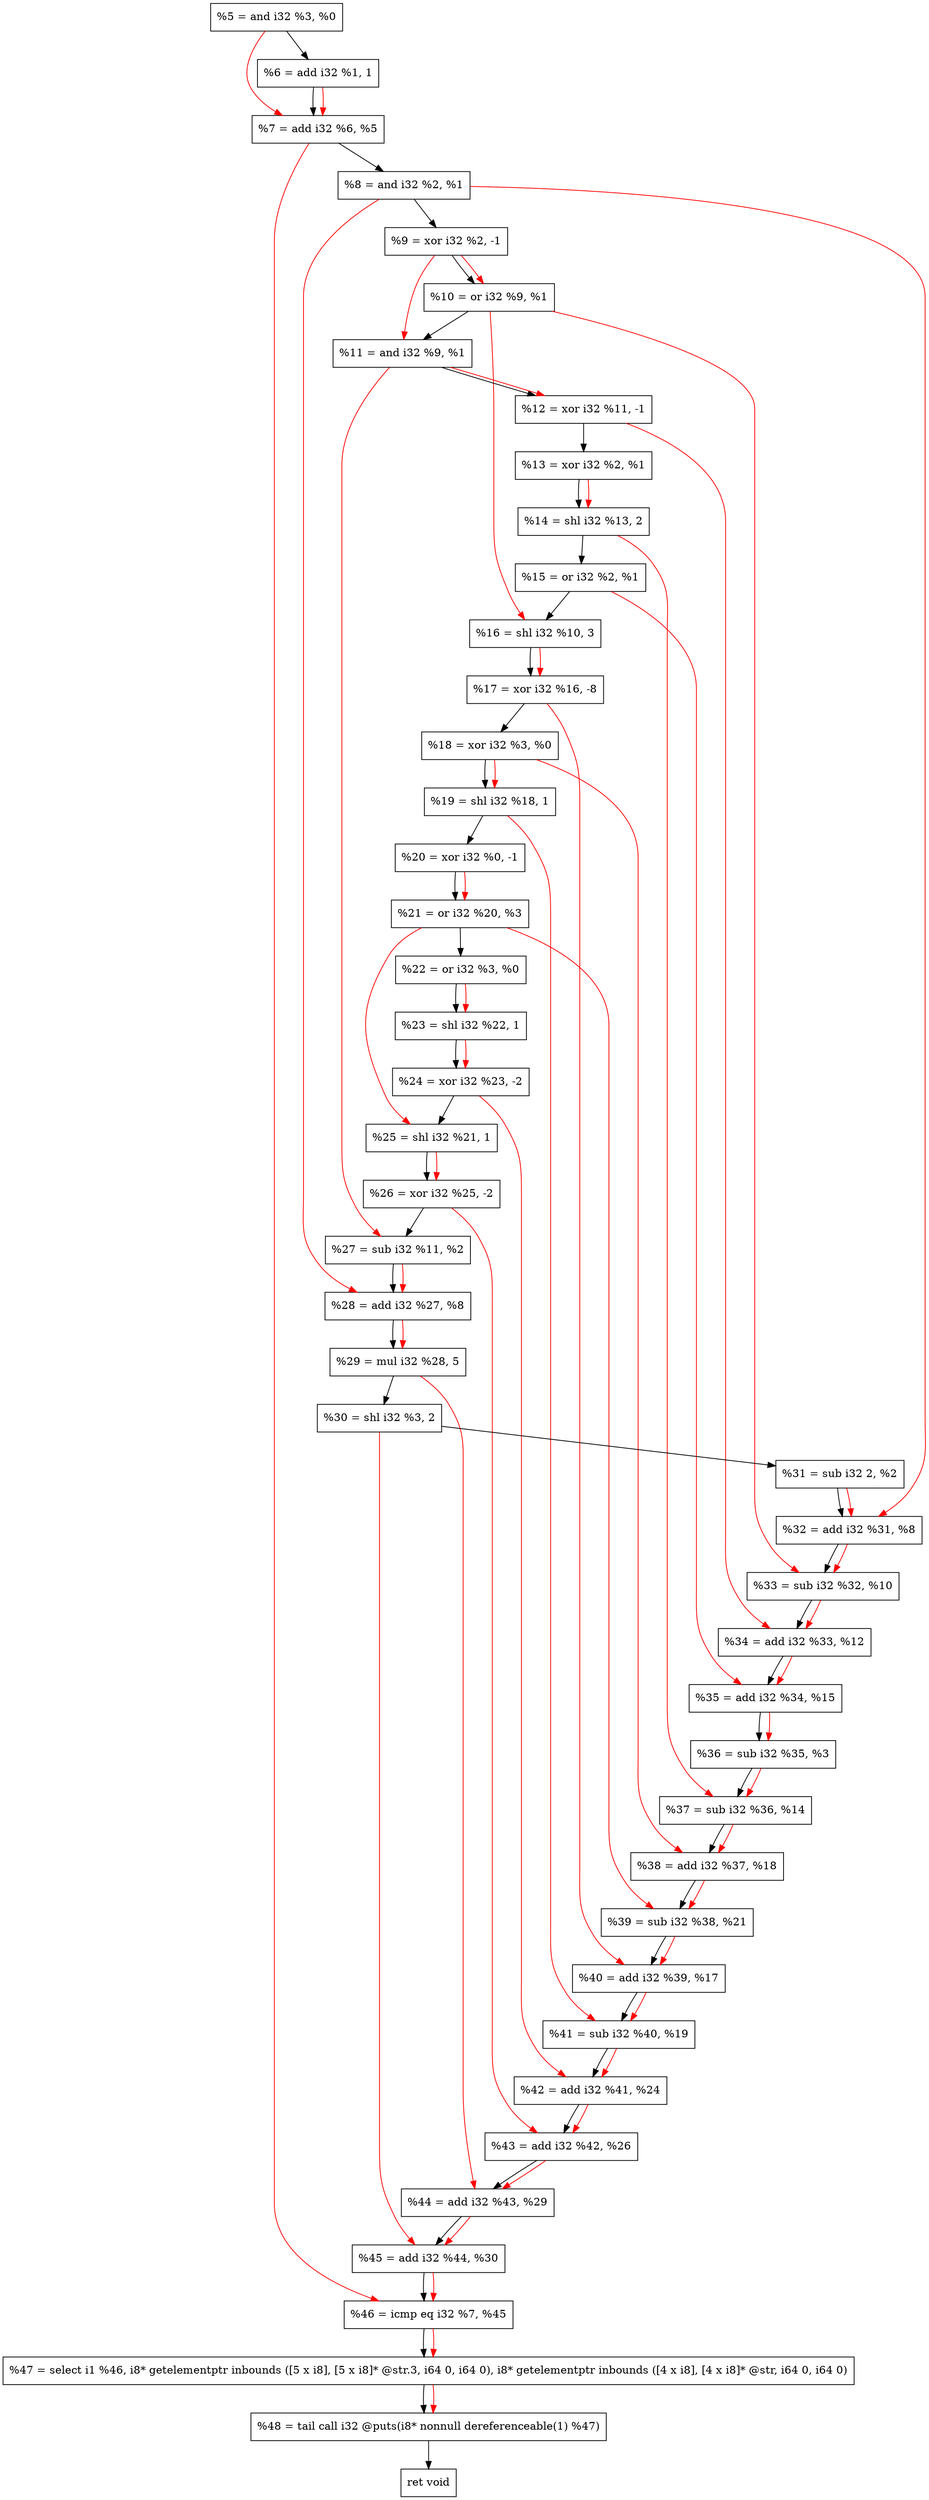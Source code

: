 digraph "DFG for'crackme' function" {
	Node0x4f2b70[shape=record, label="  %5 = and i32 %3, %0"];
	Node0x4f31f0[shape=record, label="  %6 = add i32 %1, 1"];
	Node0x4f3260[shape=record, label="  %7 = add i32 %6, %5"];
	Node0x4f32d0[shape=record, label="  %8 = and i32 %2, %1"];
	Node0x4f3370[shape=record, label="  %9 = xor i32 %2, -1"];
	Node0x4f33e0[shape=record, label="  %10 = or i32 %9, %1"];
	Node0x4f3450[shape=record, label="  %11 = and i32 %9, %1"];
	Node0x4f34c0[shape=record, label="  %12 = xor i32 %11, -1"];
	Node0x4f3530[shape=record, label="  %13 = xor i32 %2, %1"];
	Node0x4f35d0[shape=record, label="  %14 = shl i32 %13, 2"];
	Node0x4f3640[shape=record, label="  %15 = or i32 %2, %1"];
	Node0x4f36e0[shape=record, label="  %16 = shl i32 %10, 3"];
	Node0x4f3780[shape=record, label="  %17 = xor i32 %16, -8"];
	Node0x4f37f0[shape=record, label="  %18 = xor i32 %3, %0"];
	Node0x4f3860[shape=record, label="  %19 = shl i32 %18, 1"];
	Node0x4f38d0[shape=record, label="  %20 = xor i32 %0, -1"];
	Node0x4f3940[shape=record, label="  %21 = or i32 %20, %3"];
	Node0x4f39b0[shape=record, label="  %22 = or i32 %3, %0"];
	Node0x4f3a20[shape=record, label="  %23 = shl i32 %22, 1"];
	Node0x4f3ac0[shape=record, label="  %24 = xor i32 %23, -2"];
	Node0x4f3b30[shape=record, label="  %25 = shl i32 %21, 1"];
	Node0x4f3ba0[shape=record, label="  %26 = xor i32 %25, -2"];
	Node0x4f3c10[shape=record, label="  %27 = sub i32 %11, %2"];
	Node0x4f3c80[shape=record, label="  %28 = add i32 %27, %8"];
	Node0x4f3d20[shape=record, label="  %29 = mul i32 %28, 5"];
	Node0x4f3d90[shape=record, label="  %30 = shl i32 %3, 2"];
	Node0x4f3e00[shape=record, label="  %31 = sub i32 2, %2"];
	Node0x4f3e70[shape=record, label="  %32 = add i32 %31, %8"];
	Node0x4f40f0[shape=record, label="  %33 = sub i32 %32, %10"];
	Node0x4f4160[shape=record, label="  %34 = add i32 %33, %12"];
	Node0x4f41d0[shape=record, label="  %35 = add i32 %34, %15"];
	Node0x4f4240[shape=record, label="  %36 = sub i32 %35, %3"];
	Node0x4f42b0[shape=record, label="  %37 = sub i32 %36, %14"];
	Node0x4f4320[shape=record, label="  %38 = add i32 %37, %18"];
	Node0x4f4390[shape=record, label="  %39 = sub i32 %38, %21"];
	Node0x4f4400[shape=record, label="  %40 = add i32 %39, %17"];
	Node0x4f4470[shape=record, label="  %41 = sub i32 %40, %19"];
	Node0x4f44e0[shape=record, label="  %42 = add i32 %41, %24"];
	Node0x4f4550[shape=record, label="  %43 = add i32 %42, %26"];
	Node0x4f45c0[shape=record, label="  %44 = add i32 %43, %29"];
	Node0x4f4630[shape=record, label="  %45 = add i32 %44, %30"];
	Node0x4f46a0[shape=record, label="  %46 = icmp eq i32 %7, %45"];
	Node0x493268[shape=record, label="  %47 = select i1 %46, i8* getelementptr inbounds ([5 x i8], [5 x i8]* @str.3, i64 0, i64 0), i8* getelementptr inbounds ([4 x i8], [4 x i8]* @str, i64 0, i64 0)"];
	Node0x4f4b40[shape=record, label="  %48 = tail call i32 @puts(i8* nonnull dereferenceable(1) %47)"];
	Node0x4f4b90[shape=record, label="  ret void"];
	Node0x4f2b70 -> Node0x4f31f0;
	Node0x4f31f0 -> Node0x4f3260;
	Node0x4f3260 -> Node0x4f32d0;
	Node0x4f32d0 -> Node0x4f3370;
	Node0x4f3370 -> Node0x4f33e0;
	Node0x4f33e0 -> Node0x4f3450;
	Node0x4f3450 -> Node0x4f34c0;
	Node0x4f34c0 -> Node0x4f3530;
	Node0x4f3530 -> Node0x4f35d0;
	Node0x4f35d0 -> Node0x4f3640;
	Node0x4f3640 -> Node0x4f36e0;
	Node0x4f36e0 -> Node0x4f3780;
	Node0x4f3780 -> Node0x4f37f0;
	Node0x4f37f0 -> Node0x4f3860;
	Node0x4f3860 -> Node0x4f38d0;
	Node0x4f38d0 -> Node0x4f3940;
	Node0x4f3940 -> Node0x4f39b0;
	Node0x4f39b0 -> Node0x4f3a20;
	Node0x4f3a20 -> Node0x4f3ac0;
	Node0x4f3ac0 -> Node0x4f3b30;
	Node0x4f3b30 -> Node0x4f3ba0;
	Node0x4f3ba0 -> Node0x4f3c10;
	Node0x4f3c10 -> Node0x4f3c80;
	Node0x4f3c80 -> Node0x4f3d20;
	Node0x4f3d20 -> Node0x4f3d90;
	Node0x4f3d90 -> Node0x4f3e00;
	Node0x4f3e00 -> Node0x4f3e70;
	Node0x4f3e70 -> Node0x4f40f0;
	Node0x4f40f0 -> Node0x4f4160;
	Node0x4f4160 -> Node0x4f41d0;
	Node0x4f41d0 -> Node0x4f4240;
	Node0x4f4240 -> Node0x4f42b0;
	Node0x4f42b0 -> Node0x4f4320;
	Node0x4f4320 -> Node0x4f4390;
	Node0x4f4390 -> Node0x4f4400;
	Node0x4f4400 -> Node0x4f4470;
	Node0x4f4470 -> Node0x4f44e0;
	Node0x4f44e0 -> Node0x4f4550;
	Node0x4f4550 -> Node0x4f45c0;
	Node0x4f45c0 -> Node0x4f4630;
	Node0x4f4630 -> Node0x4f46a0;
	Node0x4f46a0 -> Node0x493268;
	Node0x493268 -> Node0x4f4b40;
	Node0x4f4b40 -> Node0x4f4b90;
edge [color=red]
	Node0x4f31f0 -> Node0x4f3260;
	Node0x4f2b70 -> Node0x4f3260;
	Node0x4f3370 -> Node0x4f33e0;
	Node0x4f3370 -> Node0x4f3450;
	Node0x4f3450 -> Node0x4f34c0;
	Node0x4f3530 -> Node0x4f35d0;
	Node0x4f33e0 -> Node0x4f36e0;
	Node0x4f36e0 -> Node0x4f3780;
	Node0x4f37f0 -> Node0x4f3860;
	Node0x4f38d0 -> Node0x4f3940;
	Node0x4f39b0 -> Node0x4f3a20;
	Node0x4f3a20 -> Node0x4f3ac0;
	Node0x4f3940 -> Node0x4f3b30;
	Node0x4f3b30 -> Node0x4f3ba0;
	Node0x4f3450 -> Node0x4f3c10;
	Node0x4f3c10 -> Node0x4f3c80;
	Node0x4f32d0 -> Node0x4f3c80;
	Node0x4f3c80 -> Node0x4f3d20;
	Node0x4f3e00 -> Node0x4f3e70;
	Node0x4f32d0 -> Node0x4f3e70;
	Node0x4f3e70 -> Node0x4f40f0;
	Node0x4f33e0 -> Node0x4f40f0;
	Node0x4f40f0 -> Node0x4f4160;
	Node0x4f34c0 -> Node0x4f4160;
	Node0x4f4160 -> Node0x4f41d0;
	Node0x4f3640 -> Node0x4f41d0;
	Node0x4f41d0 -> Node0x4f4240;
	Node0x4f4240 -> Node0x4f42b0;
	Node0x4f35d0 -> Node0x4f42b0;
	Node0x4f42b0 -> Node0x4f4320;
	Node0x4f37f0 -> Node0x4f4320;
	Node0x4f4320 -> Node0x4f4390;
	Node0x4f3940 -> Node0x4f4390;
	Node0x4f4390 -> Node0x4f4400;
	Node0x4f3780 -> Node0x4f4400;
	Node0x4f4400 -> Node0x4f4470;
	Node0x4f3860 -> Node0x4f4470;
	Node0x4f4470 -> Node0x4f44e0;
	Node0x4f3ac0 -> Node0x4f44e0;
	Node0x4f44e0 -> Node0x4f4550;
	Node0x4f3ba0 -> Node0x4f4550;
	Node0x4f4550 -> Node0x4f45c0;
	Node0x4f3d20 -> Node0x4f45c0;
	Node0x4f45c0 -> Node0x4f4630;
	Node0x4f3d90 -> Node0x4f4630;
	Node0x4f3260 -> Node0x4f46a0;
	Node0x4f4630 -> Node0x4f46a0;
	Node0x4f46a0 -> Node0x493268;
	Node0x493268 -> Node0x4f4b40;
}
